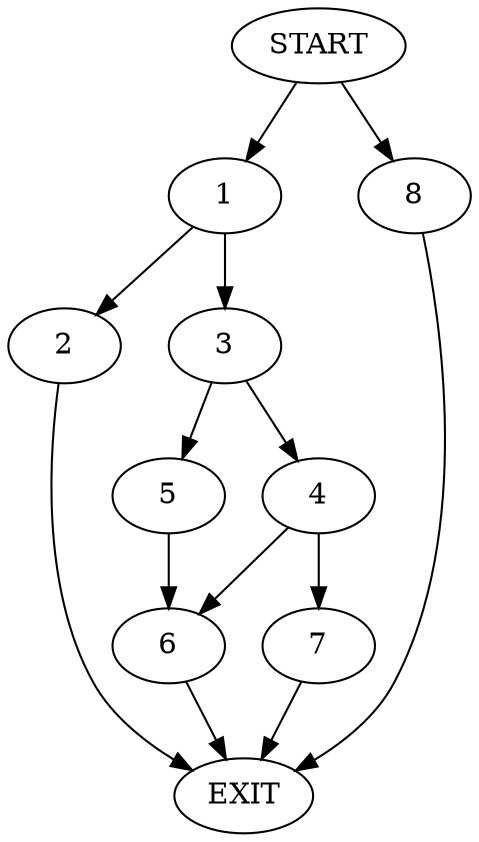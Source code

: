 digraph {
0 [label="START"]
9 [label="EXIT"]
0 -> 1
1 -> 2
1 -> 3
3 -> 4
3 -> 5
2 -> 9
5 -> 6
4 -> 7
4 -> 6
6 -> 9
7 -> 9
0 -> 8
8 -> 9
}
